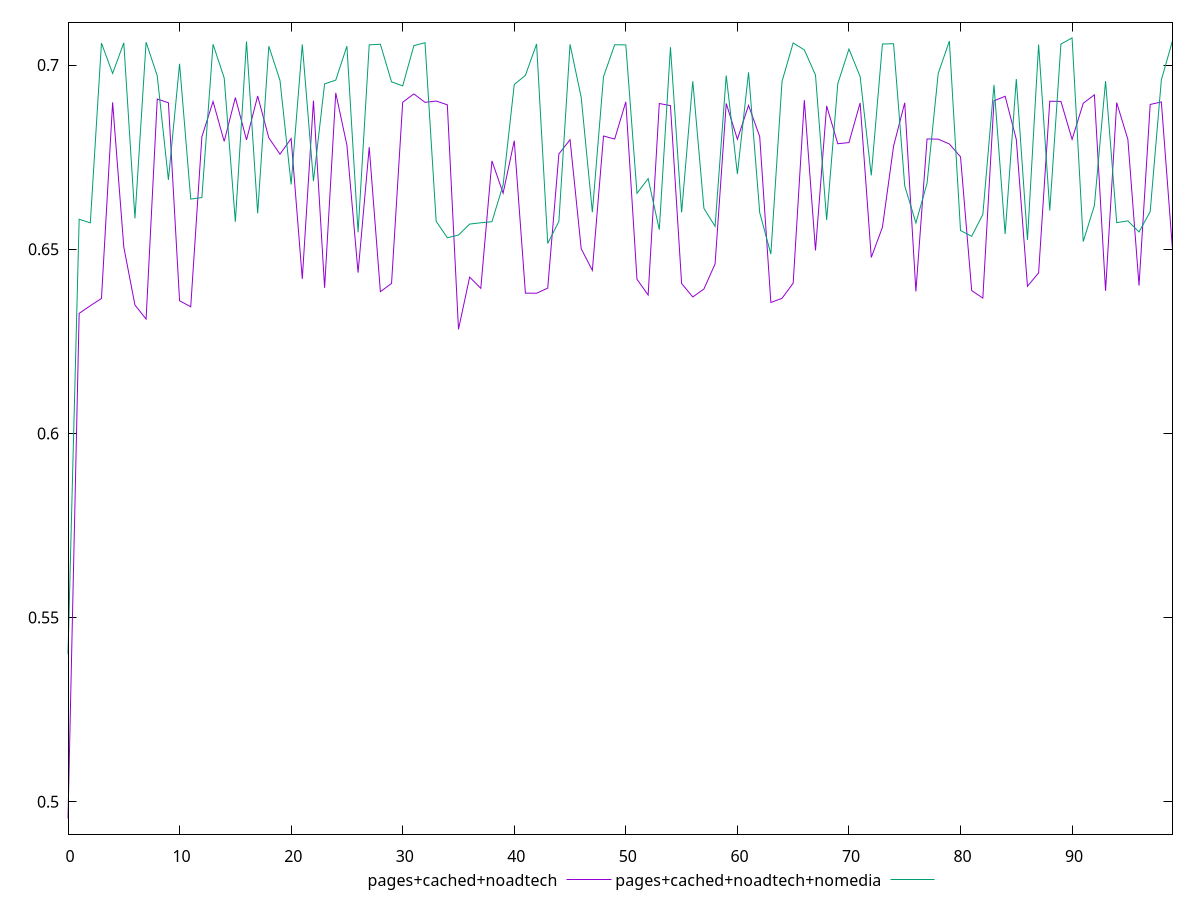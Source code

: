 reset

$pagesCachedNoadtech <<EOF
0 0.4954440904850804
1 0.6325992174159731
2 0.6346696008879993
3 0.636653047393884
4 0.6898824898599978
5 0.6506210009503286
6 0.6348538729372258
7 0.6310497734787681
8 0.6907978332196992
9 0.689780220927979
10 0.6360314261864474
11 0.6343802234866402
12 0.6805375546005582
13 0.6901261983321042
14 0.6793030839385658
15 0.6911791192653592
16 0.6797108019016052
17 0.691623357084989
18 0.680265884743779
19 0.6758274546453414
20 0.6800465156826891
21 0.641960884894068
22 0.6903547400322568
23 0.6395253964961775
24 0.6924544600266946
25 0.6782380247150076
26 0.6436643275250656
27 0.6777200960813734
28 0.6384876231621877
29 0.640721955137351
30 0.6899309809375045
31 0.6921778605629292
32 0.6898974629159832
33 0.6902534839639078
34 0.6892243530509687
35 0.6282755204224706
36 0.6424444963099287
37 0.6393998045626491
38 0.6739980327186912
39 0.6652198970632638
40 0.6794841210701758
41 0.6380899872240471
42 0.6380668598018188
43 0.6394563580923857
44 0.6758901606530111
45 0.6797562628084676
46 0.6501605198468475
47 0.6442695173964528
48 0.6807563626522132
49 0.6799327875379079
50 0.6900330199436869
51 0.6418603291594717
52 0.6375804091837487
53 0.6895760540694372
54 0.6890070596394225
55 0.6407047932189732
56 0.6370580153826035
57 0.6392118792052314
58 0.6460180879814146
59 0.6895892705369938
60 0.6798745873301898
61 0.6890776796610072
62 0.6806000671653516
63 0.635555284358117
64 0.6366880938333019
65 0.6408057131090414
66 0.690491386568425
67 0.6496807253076915
68 0.6889206960731125
69 0.6786588943328029
70 0.6789718363705951
71 0.6897287954198416
72 0.6477833182246393
73 0.6559702928347458
74 0.6780110039852758
75 0.6897818635487049
76 0.6385557550845394
77 0.679957932768041
78 0.6799029023816553
79 0.6785824856738489
80 0.6751000171562751
81 0.6387856451121062
82 0.6367508932041747
83 0.6903182888545482
84 0.6915375868537315
85 0.6798327814809311
86 0.639961257549873
87 0.6436039220970238
88 0.690205457699974
89 0.6901423664623998
90 0.6798333889773821
91 0.6896460362703426
92 0.6919344861844534
93 0.6387242213781574
94 0.6898103780598346
95 0.6798474050804414
96 0.6401534028837859
97 0.6893203804369541
98 0.6900018947985684
99 0.6499048567561987
EOF

$pagesCachedNoadtechNomedia <<EOF
0 0.5400648853491867
1 0.6581503799705528
2 0.6571782704822021
3 0.7059865021554337
4 0.6977345244927342
5 0.7060413952140717
6 0.6584056737175534
7 0.7062248922900065
8 0.6970895891986677
9 0.6688421170551356
10 0.7003580757502125
11 0.663628327953936
12 0.664042599642541
13 0.7056662636652575
14 0.6965269124829139
15 0.6574781743460588
16 0.7064311029371707
17 0.6597681413504062
18 0.7051393074176773
19 0.6958715276318537
20 0.6675883747227614
21 0.7056104609587563
22 0.6685195919047024
23 0.6948997195125812
24 0.6959266427601801
25 0.7051595846411363
26 0.6546022626326008
27 0.7055157564980992
28 0.705663828372686
29 0.6954563815431395
30 0.6943717567578161
31 0.7052826010900103
32 0.7060875240580688
33 0.6576001825845309
34 0.6531290476445935
35 0.6538593687178111
36 0.656841317870462
37 0.6571978144152437
38 0.6574928550673361
39 0.6674644981226406
40 0.6947342404819407
41 0.6972299389084139
42 0.7057373369024605
43 0.6515723083172097
44 0.6575687875900161
45 0.7056457620336186
46 0.6912344134892752
47 0.6600585387430731
48 0.6968479263022648
49 0.7055347300438326
50 0.7054820522470517
51 0.6651974080770833
52 0.669179898351402
53 0.6553140682546836
54 0.7048824950567066
55 0.6599977576295072
56 0.6956248132190833
57 0.6611028300136741
58 0.6562333964500737
59 0.6971823681597504
60 0.6704171220487605
61 0.6980435283856191
62 0.6599566570027422
63 0.648696382944363
64 0.6955725346845197
65 0.7060237177844509
66 0.7041314222730586
67 0.6973103971534934
68 0.6579319182562665
69 0.6949762285770429
70 0.7043788390947125
71 0.696900956124959
72 0.6700510648481368
73 0.7057315870085111
74 0.7058101833363309
75 0.6672094711264822
76 0.6571501179368378
77 0.6678940984077802
78 0.6977439901360093
79 0.7065266288917769
80 0.6550773438433801
81 0.6535276378823051
82 0.6594486927978497
83 0.6946311762942898
84 0.6541347162675664
85 0.6962179117940858
86 0.6525248058942111
87 0.7055911651113936
88 0.6604970570449881
89 0.7057181187359339
90 0.7073891776696606
91 0.6520982521585256
92 0.6618980971555121
93 0.6956469623338387
94 0.6572327761921529
95 0.6577139971593542
96 0.6546934762009774
97 0.6602116313332238
98 0.6959584222314713
99 0.7066103028093178
EOF

set key outside below
set xrange [0:99]
set yrange [0.4912051887413888:0.7116280794133522]
set trange [0.4912051887413888:0.7116280794133522]
set terminal svg size 640, 520 enhanced background rgb 'white'
set output "report_00019_2021-02-10T18-14-37.922Z//meta/pScore/comparison/line/2_vs_3.svg"

plot $pagesCachedNoadtech title "pages+cached+noadtech" with line, \
     $pagesCachedNoadtechNomedia title "pages+cached+noadtech+nomedia" with line

reset
